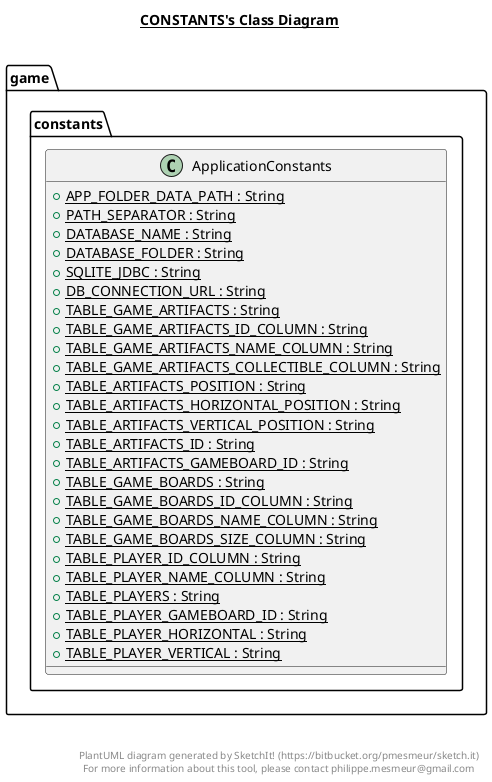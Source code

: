 @startuml

title __CONSTANTS's Class Diagram__\n

  package game {
    package game.constants {
      class ApplicationConstants {
          {static} + APP_FOLDER_DATA_PATH : String
          {static} + PATH_SEPARATOR : String
          {static} + DATABASE_NAME : String
          {static} + DATABASE_FOLDER : String
          {static} + SQLITE_JDBC : String
          {static} + DB_CONNECTION_URL : String
          {static} + TABLE_GAME_ARTIFACTS : String
          {static} + TABLE_GAME_ARTIFACTS_ID_COLUMN : String
          {static} + TABLE_GAME_ARTIFACTS_NAME_COLUMN : String
          {static} + TABLE_GAME_ARTIFACTS_COLLECTIBLE_COLUMN : String
          {static} + TABLE_ARTIFACTS_POSITION : String
          {static} + TABLE_ARTIFACTS_HORIZONTAL_POSITION : String
          {static} + TABLE_ARTIFACTS_VERTICAL_POSITION : String
          {static} + TABLE_ARTIFACTS_ID : String
          {static} + TABLE_ARTIFACTS_GAMEBOARD_ID : String
          {static} + TABLE_GAME_BOARDS : String
          {static} + TABLE_GAME_BOARDS_ID_COLUMN : String
          {static} + TABLE_GAME_BOARDS_NAME_COLUMN : String
          {static} + TABLE_GAME_BOARDS_SIZE_COLUMN : String
          {static} + TABLE_PLAYER_ID_COLUMN : String
          {static} + TABLE_PLAYER_NAME_COLUMN : String
          {static} + TABLE_PLAYERS : String
          {static} + TABLE_PLAYER_GAMEBOARD_ID : String
          {static} + TABLE_PLAYER_HORIZONTAL : String
          {static} + TABLE_PLAYER_VERTICAL : String
      }
    }
  }
  



right footer


PlantUML diagram generated by SketchIt! (https://bitbucket.org/pmesmeur/sketch.it)
For more information about this tool, please contact philippe.mesmeur@gmail.com
endfooter

@enduml
